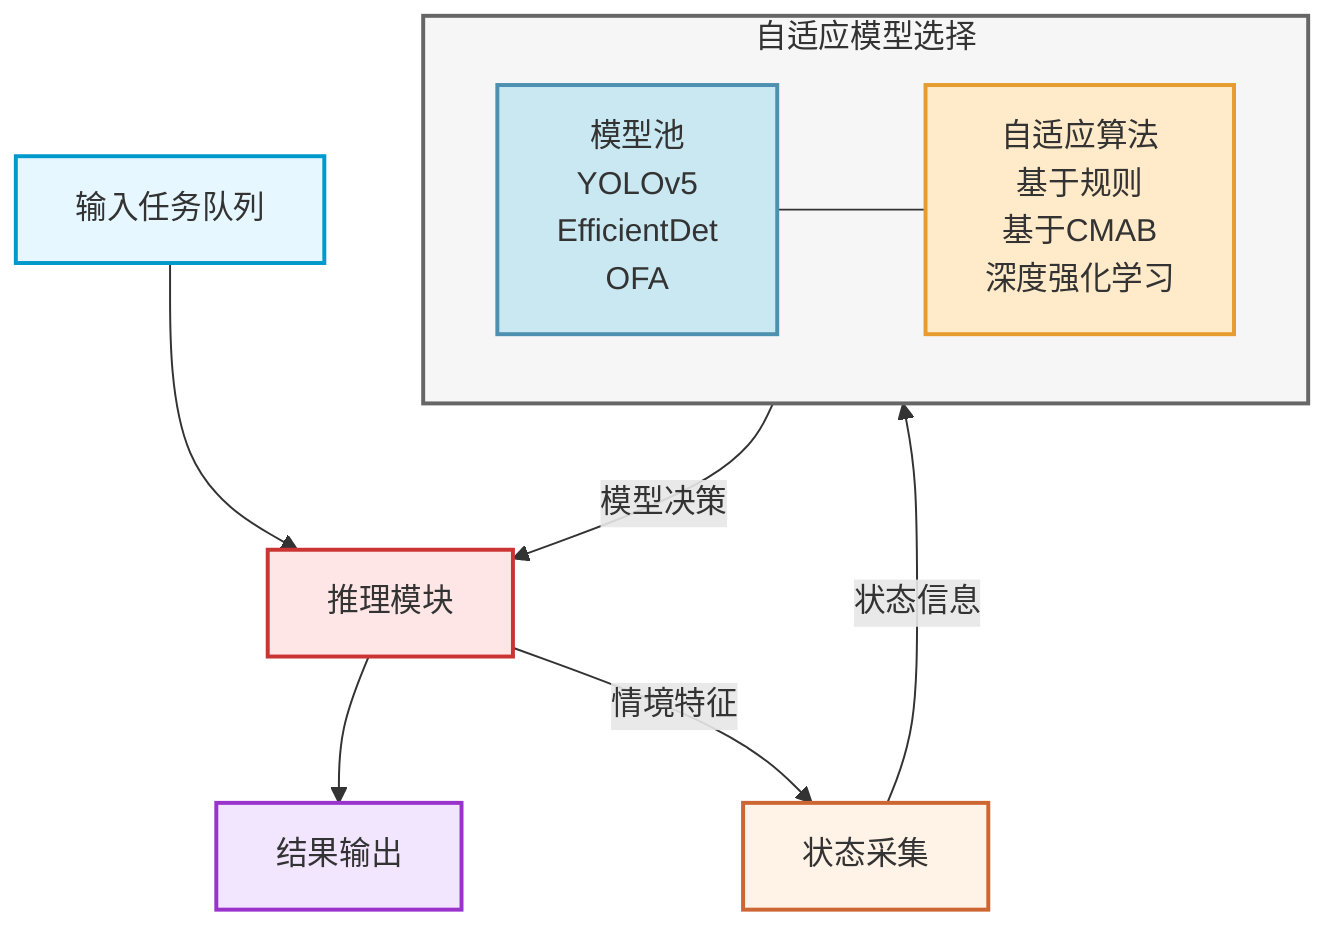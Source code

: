 flowchart TD
    subgraph ams["自适应模型选择"]
        direction LR
        mp["模型池\nYOLOv5\nEfficientDet\nOFA"] --- aa["自适应算法\n基于规则\n基于CMAB\n深度强化学习"]
    end
    
    itq[输入任务队列] --> inf[推理模块]
    inf --> out[结果输出]
    
    inf -- 情境特征 --> sc[状态采集]
    sc -- 状态信息 --> ams
    ams -- 模型决策 --> inf
    
    classDef default fill:#f9f9f9,stroke:#333,stroke-width:1px
    classDef queue fill:#e6f7ff,stroke:#0099cc,stroke-width:2px
    classDef inference fill:#ffe6e6,stroke:#cc3333,stroke-width:2px
    classDef output fill:#f2e6ff,stroke:#9933cc,stroke-width:2px
    classDef state fill:#fff2e6,stroke:#cc6633,stroke-width:2px
    classDef adaptive fill:#f6f6f6,stroke:#666666,stroke-width:2px
    classDef model fill:#c9e8f2,stroke:#4d90b0,stroke-width:2px
    classDef algo fill:#ffeac9,stroke:#e69c2e,stroke-width:2px
    
    class itq queue
    class inf inference
    class out output
    class sc state
    class ams adaptive
    class mp model
    class aa algo
